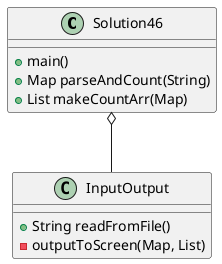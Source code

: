 @startuml
class Solution46 {
    +main()
    +Map parseAndCount(String)
    +List makeCountArr(Map)
}

class InputOutput {
    +String readFromFile()
    -outputToScreen(Map, List)
}

Solution46 o-- InputOutput
@enduml